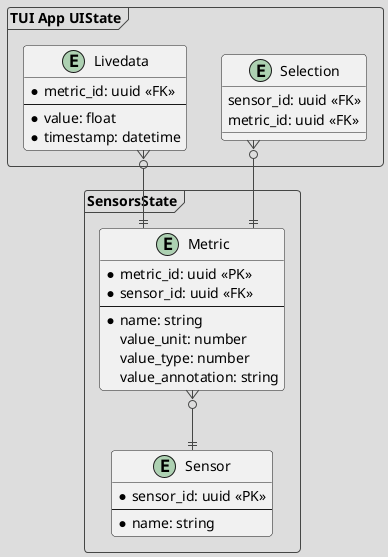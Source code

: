 @startuml

!theme toy

skinparam linetype ortho

frame SensorsState {
    entity Metric {
        * metric_id: uuid <<PK>>
        * sensor_id: uuid <<FK>>
        --
        * name: string
        value_unit: number
        value_type: number
        value_annotation: string
    }

    entity Sensor {
        * sensor_id: uuid <<PK>>
        --
        * name: string
    }

    Metric }o--|| Sensor
}

frame "TUI App UIState" {
    entity Selection {
        sensor_id: uuid <<FK>>
        metric_id: uuid <<FK>>
    }

    entity Livedata {
        * metric_id: uuid <<FK>>
        --
        * value: float
        * timestamp: datetime
    }

    Livedata }o--|| Metric
    Selection }o--|| Metric
}

@enduml